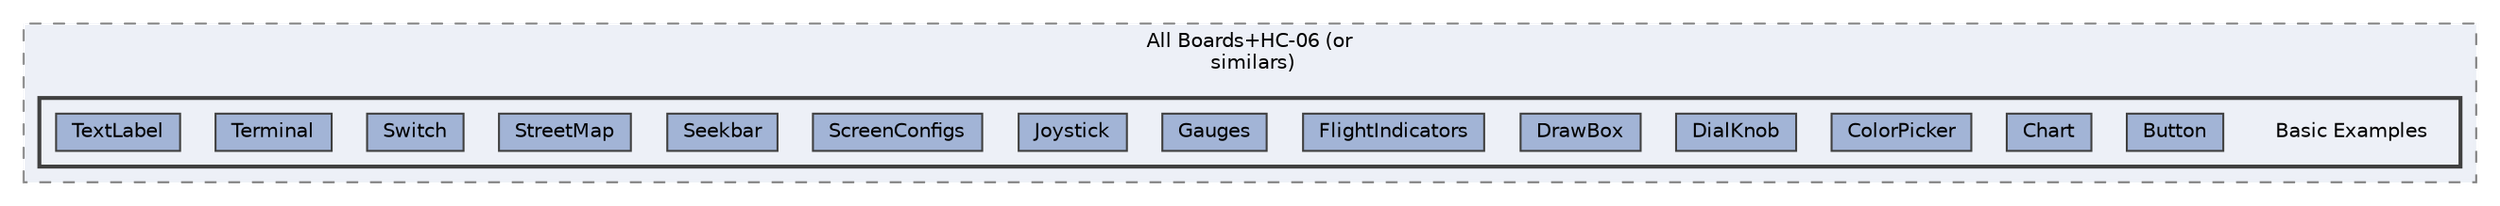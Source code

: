 digraph "C:/Users/BIG/Documents/Arduino/Libraries/Bind/examples/All Boards+HC-06 (or similars)/Basic Examples"
{
 // LATEX_PDF_SIZE
  bgcolor="transparent";
  edge [fontname=Helvetica,fontsize=10,labelfontname=Helvetica,labelfontsize=10];
  node [fontname=Helvetica,fontsize=10,shape=box,height=0.2,width=0.4];
  compound=true
  subgraph clusterdir_952bea56aac677ff2de05f6a7655f696 {
    graph [ bgcolor="#edf0f7", pencolor="grey50", label="All Boards+HC-06 (or\l similars)", fontname=Helvetica,fontsize=10 style="filled,dashed", URL="dir_952bea56aac677ff2de05f6a7655f696.html",tooltip=""]
  subgraph clusterdir_7121123e9db53f8ff2f1ae4b808cdd9a {
    graph [ bgcolor="#edf0f7", pencolor="grey25", label="", fontname=Helvetica,fontsize=10 style="filled,bold", URL="dir_7121123e9db53f8ff2f1ae4b808cdd9a.html",tooltip=""]
    dir_7121123e9db53f8ff2f1ae4b808cdd9a [shape=plaintext, label="Basic Examples"];
  dir_a5da8eb7b62f20c6f2c731509943a2d5 [label="Button", fillcolor="#a2b4d6", color="grey25", style="filled", URL="dir_a5da8eb7b62f20c6f2c731509943a2d5.html",tooltip=""];
  dir_7672daa6ae647cf1c4cdf643c7870c42 [label="Chart", fillcolor="#a2b4d6", color="grey25", style="filled", URL="dir_7672daa6ae647cf1c4cdf643c7870c42.html",tooltip=""];
  dir_044ffaef0aecdb874a6a0fa3318f9547 [label="ColorPicker", fillcolor="#a2b4d6", color="grey25", style="filled", URL="dir_044ffaef0aecdb874a6a0fa3318f9547.html",tooltip=""];
  dir_358d0d6e3a89394f0318a22d48f056c4 [label="DialKnob", fillcolor="#a2b4d6", color="grey25", style="filled", URL="dir_358d0d6e3a89394f0318a22d48f056c4.html",tooltip=""];
  dir_418378f685bb51c45bf5248ddbec4180 [label="DrawBox", fillcolor="#a2b4d6", color="grey25", style="filled", URL="dir_418378f685bb51c45bf5248ddbec4180.html",tooltip=""];
  dir_b604f5a3d769fdfacdb1f1d04cc1f4c4 [label="FlightIndicators", fillcolor="#a2b4d6", color="grey25", style="filled", URL="dir_b604f5a3d769fdfacdb1f1d04cc1f4c4.html",tooltip=""];
  dir_e95b0b1e101d1dc41e89915faaaba0cf [label="Gauges", fillcolor="#a2b4d6", color="grey25", style="filled", URL="dir_e95b0b1e101d1dc41e89915faaaba0cf.html",tooltip=""];
  dir_712a68b602c82be423e43f9fba1154f5 [label="Joystick", fillcolor="#a2b4d6", color="grey25", style="filled", URL="dir_712a68b602c82be423e43f9fba1154f5.html",tooltip=""];
  dir_0f5263616fb9e9cda8b423587e242b99 [label="ScreenConfigs", fillcolor="#a2b4d6", color="grey25", style="filled", URL="dir_0f5263616fb9e9cda8b423587e242b99.html",tooltip=""];
  dir_92a23fbec28a9282bb41922b07609c0a [label="Seekbar", fillcolor="#a2b4d6", color="grey25", style="filled", URL="dir_92a23fbec28a9282bb41922b07609c0a.html",tooltip=""];
  dir_85cc2ba001ccfa7c33cbda70e513ca00 [label="StreetMap", fillcolor="#a2b4d6", color="grey25", style="filled", URL="dir_85cc2ba001ccfa7c33cbda70e513ca00.html",tooltip=""];
  dir_ae63b60bd40ba1d19fab20462eb5800c [label="Switch", fillcolor="#a2b4d6", color="grey25", style="filled", URL="dir_ae63b60bd40ba1d19fab20462eb5800c.html",tooltip=""];
  dir_086cf3bddf6316486c227faa0583ecce [label="Terminal", fillcolor="#a2b4d6", color="grey25", style="filled", URL="dir_086cf3bddf6316486c227faa0583ecce.html",tooltip=""];
  dir_611a46e4798396d3b3f7cc18339be7dc [label="TextLabel", fillcolor="#a2b4d6", color="grey25", style="filled", URL="dir_611a46e4798396d3b3f7cc18339be7dc.html",tooltip=""];
  }
  }
}
